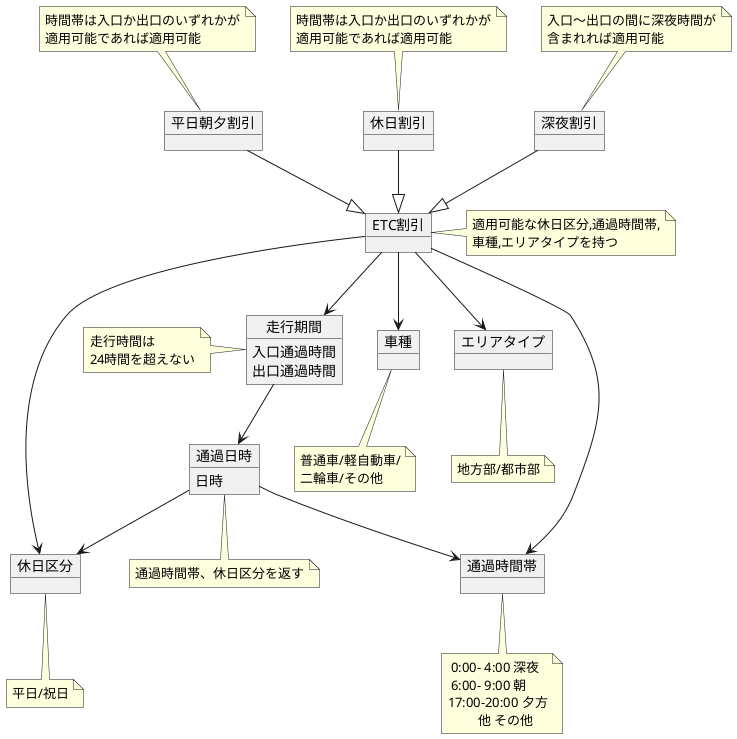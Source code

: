 @startuml

object ETC割引 {
}
note right of ETC割引
  適用可能な休日区分,通過時間帯,
  車種,エリアタイプを持つ
end note

object 平日朝夕割引
note top of 平日朝夕割引
  時間帯は入口か出口のいずれかが
  適用可能であれば適用可能
end note
平日朝夕割引 --|> ETC割引

object 休日割引
note top of 休日割引
  時間帯は入口か出口のいずれかが
  適用可能であれば適用可能
end note
休日割引 --|> ETC割引

object 深夜割引
note top of 深夜割引
  入口〜出口の間に深夜時間が
  含まれれば適用可能
end note
深夜割引 --|> ETC割引


object 走行期間 {
  入口通過時間
  出口通過時間
}
note left of 走行期間
  走行時間は
  24時間を超えない
end note
ETC割引 --> 走行期間

object 休日区分
note bottom of 休日区分
  平日/祝日
end note
ETC割引 --> 休日区分

object 通過日時 {
  日時
}
note bottom of 通過日時
  通過時間帯、休日区分を返す
end note
走行期間 --> 通過日時
通過日時 --> 休日区分

object 通過時間帯
note bottom of 通過時間帯
   0:00- 4:00 深夜
   6:00- 9:00 朝
  17:00-20:00 夕方
           他 その他
end note
ETC割引 --> 通過時間帯
通過日時 --> 通過時間帯

object 車種
note bottom of 車種
  普通車/軽自動車/
  二輪車/その他
end note
ETC割引 --> 車種

object エリアタイプ
note bottom of エリアタイプ
  地方部/都市部
end note
ETC割引 --> エリアタイプ



@enduml
